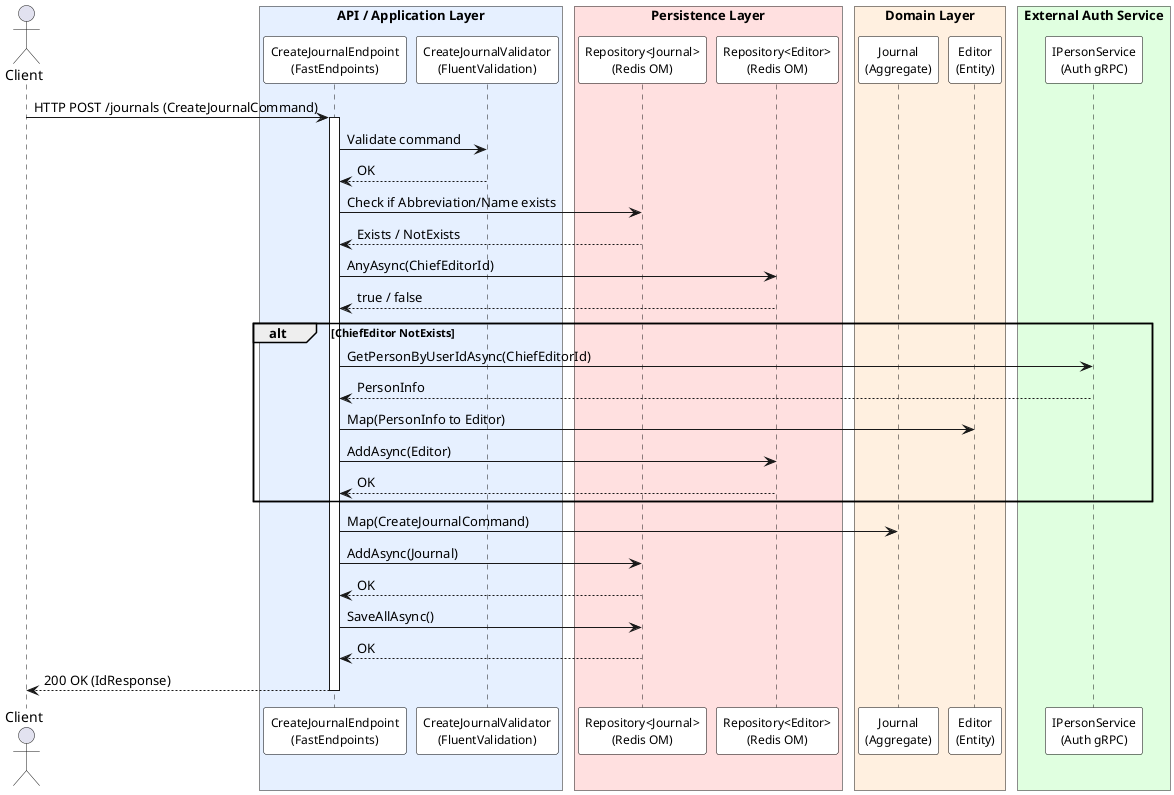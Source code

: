@startuml
skinparam participant {
  FontSize 12
  BackgroundColor White
  BorderColor Black
}
skinparam boxPadding 5
skinparam boxBorderThickness 1

actor Client

box " API / Application Layer " #E6F0FF
  participant Endpoint as "CreateJournalEndpoint\n(FastEndpoints)"
  participant Validator as "CreateJournalValidator\n(FluentValidation)"
end box

box " Persistence Layer " #FFE0E0
  participant JournalRepository as "Repository<Journal>\n(Redis OM)"
  participant EditorRepository as "Repository<Editor>\n(Redis OM)"
end box

box " Domain Layer " #FFF0E0
  participant Journal as "Journal\n(Aggregate)"
  participant Editor as "Editor\n(Entity)"
end box

box " External Auth Service " #E0FFE0
  participant PersonService as "IPersonService\n(Auth gRPC)"
end box

Client -> Endpoint : HTTP POST /journals (CreateJournalCommand)
activate Endpoint

Endpoint -> Validator : Validate command
Validator --> Endpoint : OK

Endpoint -> JournalRepository : Check if Abbreviation/Name exists
JournalRepository --> Endpoint : Exists / NotExists

Endpoint -> EditorRepository : AnyAsync(ChiefEditorId)
EditorRepository --> Endpoint : true / false

alt ChiefEditor NotExists
  Endpoint -> PersonService : GetPersonByUserIdAsync(ChiefEditorId)
  PersonService --> Endpoint : PersonInfo

  Endpoint -> Editor : Map(PersonInfo to Editor)
  Endpoint -> EditorRepository : AddAsync(Editor)
  EditorRepository --> Endpoint : OK
end

Endpoint -> Journal : Map(CreateJournalCommand)

Endpoint -> JournalRepository : AddAsync(Journal)
JournalRepository --> Endpoint : OK

Endpoint -> JournalRepository : SaveAllAsync()
JournalRepository --> Endpoint : OK

Endpoint --> Client : 200 OK (IdResponse)
deactivate Endpoint
@enduml
